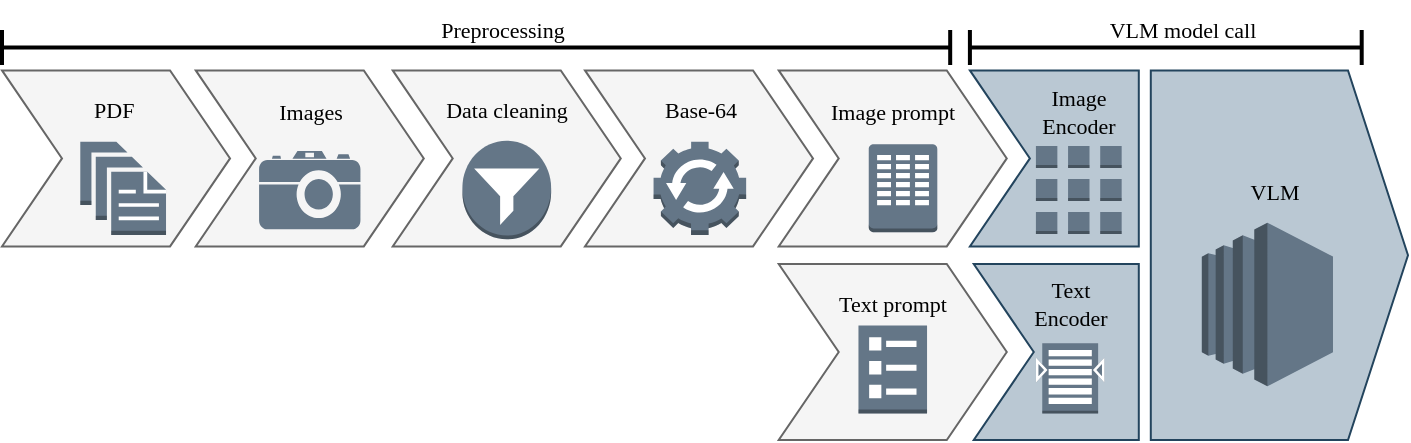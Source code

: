 <mxfile version="24.4.9" type="github">
  <diagram name="Seite-1" id="zDdVwDyc1Fwn5zu0NveK">
    <mxGraphModel dx="1224" dy="816" grid="1" gridSize="10" guides="1" tooltips="1" connect="1" arrows="1" fold="1" page="1" pageScale="1" pageWidth="827" pageHeight="1169" math="0" shadow="0">
      <root>
        <mxCell id="0" />
        <mxCell id="1" parent="0" />
        <mxCell id="O20LecAtxoyKpuHzmxib-49" value="" style="group;fontSize=11;" vertex="1" connectable="0" parent="1">
          <mxGeometry x="7" y="80" width="703" height="220" as="geometry" />
        </mxCell>
        <mxCell id="O20LecAtxoyKpuHzmxib-36" value="" style="html=1;shadow=0;dashed=0;align=center;verticalAlign=middle;shape=mxgraph.arrows2.arrow;dy=0;dx=30;notch=30;fontFamily=Lucida Console;fontSize=11;fillColor=#f5f5f5;fontColor=#333333;strokeColor=#666666;movable=1;resizable=1;rotatable=1;deletable=1;editable=1;locked=0;connectable=1;" vertex="1" parent="O20LecAtxoyKpuHzmxib-49">
          <mxGeometry x="388.365" y="132" width="114.023" height="88" as="geometry" />
        </mxCell>
        <mxCell id="O20LecAtxoyKpuHzmxib-35" value="" style="html=1;shadow=0;dashed=0;align=center;verticalAlign=middle;shape=mxgraph.arrows2.arrow;dy=0;dx=30;notch=30;fontFamily=Lucida Console;fontSize=11;fillColor=#f5f5f5;fontColor=#333333;strokeColor=#666666;movable=1;resizable=1;rotatable=1;deletable=1;editable=1;locked=0;connectable=1;" vertex="1" parent="O20LecAtxoyKpuHzmxib-49">
          <mxGeometry x="388.365" y="35.2" width="114.023" height="88" as="geometry" />
        </mxCell>
        <mxCell id="O20LecAtxoyKpuHzmxib-34" value="" style="html=1;shadow=0;dashed=0;align=center;verticalAlign=middle;shape=mxgraph.arrows2.arrow;dy=0;dx=30;notch=30;fontFamily=Lucida Console;fontSize=11;fillColor=#f5f5f5;fontColor=#333333;strokeColor=#666666;movable=1;resizable=1;rotatable=1;deletable=1;editable=1;locked=0;connectable=1;" vertex="1" parent="O20LecAtxoyKpuHzmxib-49">
          <mxGeometry x="291.488" y="35.2" width="114.023" height="88" as="geometry" />
        </mxCell>
        <mxCell id="O20LecAtxoyKpuHzmxib-33" value="" style="html=1;shadow=0;dashed=0;align=center;verticalAlign=middle;shape=mxgraph.arrows2.arrow;dy=0;dx=30;notch=30;fontFamily=Lucida Console;fontSize=11;fillColor=#f5f5f5;fontColor=#333333;strokeColor=#666666;movable=1;resizable=1;rotatable=1;deletable=1;editable=1;locked=0;connectable=1;" vertex="1" parent="O20LecAtxoyKpuHzmxib-49">
          <mxGeometry x="195.365" y="35.2" width="114.023" height="88" as="geometry" />
        </mxCell>
        <mxCell id="O20LecAtxoyKpuHzmxib-32" value="" style="html=1;shadow=0;dashed=0;align=center;verticalAlign=middle;shape=mxgraph.arrows2.arrow;dy=0;dx=30;notch=30;fontFamily=Lucida Console;fontSize=11;fillColor=#f5f5f5;fontColor=#333333;strokeColor=#666666;movable=1;resizable=1;rotatable=1;deletable=1;editable=1;locked=0;connectable=1;" vertex="1" parent="O20LecAtxoyKpuHzmxib-49">
          <mxGeometry x="96.877" y="35.2" width="114.023" height="88" as="geometry" />
        </mxCell>
        <mxCell id="O20LecAtxoyKpuHzmxib-6" value="" style="html=1;shadow=0;dashed=0;align=center;verticalAlign=middle;shape=mxgraph.arrows2.arrow;dy=0;dx=30;notch=30;fontFamily=Lucida Console;fontSize=11;fillColor=#f5f5f5;fontColor=#333333;strokeColor=#666666;movable=1;resizable=1;rotatable=1;deletable=1;editable=1;locked=0;connectable=1;" vertex="1" parent="O20LecAtxoyKpuHzmxib-49">
          <mxGeometry y="35.2" width="114.023" height="88" as="geometry" />
        </mxCell>
        <mxCell id="O20LecAtxoyKpuHzmxib-9" value="" style="outlineConnect=0;dashed=0;verticalLabelPosition=bottom;verticalAlign=top;align=center;html=1;shape=mxgraph.aws3.documents;fillColor=#647687;fontColor=#ffffff;strokeColor=#314354;fontFamily=Lucida Console;fontSize=11;movable=1;resizable=1;rotatable=1;deletable=1;editable=1;locked=0;connectable=1;" vertex="1" parent="O20LecAtxoyKpuHzmxib-49">
          <mxGeometry x="39.149" y="70.84" width="42.866" height="46.64" as="geometry" />
        </mxCell>
        <mxCell id="O20LecAtxoyKpuHzmxib-10" value="PDF&amp;nbsp;" style="text;html=1;align=center;verticalAlign=middle;resizable=1;points=[];autosize=1;strokeColor=none;fillColor=none;fontFamily=Lucida Console;fontSize=11;movable=1;rotatable=1;deletable=1;editable=1;locked=0;connectable=1;" vertex="1" parent="O20LecAtxoyKpuHzmxib-49">
          <mxGeometry x="32.009" y="40.04" width="50" height="30" as="geometry" />
        </mxCell>
        <mxCell id="O20LecAtxoyKpuHzmxib-11" value="" style="outlineConnect=0;dashed=0;verticalLabelPosition=bottom;verticalAlign=top;align=center;html=1;shape=mxgraph.aws3.filtering_rule;fillColor=#647687;fontColor=#ffffff;strokeColor=#314354;fontFamily=Lucida Console;fontSize=11;movable=1;resizable=1;rotatable=1;deletable=1;editable=1;locked=0;connectable=1;" vertex="1" parent="O20LecAtxoyKpuHzmxib-49">
          <mxGeometry x="230.198" y="70.4" width="44.366" height="49.28" as="geometry" />
        </mxCell>
        <mxCell id="O20LecAtxoyKpuHzmxib-15" value="" style="shape=mxgraph.signs.tech.camera_2;html=1;pointerEvents=1;fillColor=#647687;strokeColor=none;verticalLabelPosition=bottom;verticalAlign=top;align=center;sketch=0;fontColor=#ffffff;fontFamily=Lucida Console;fontSize=11;movable=1;resizable=1;rotatable=1;deletable=1;editable=1;locked=0;connectable=1;" vertex="1" parent="O20LecAtxoyKpuHzmxib-49">
          <mxGeometry x="128.546" y="75.46" width="50.685" height="39.16" as="geometry" />
        </mxCell>
        <mxCell id="O20LecAtxoyKpuHzmxib-17" value="Images" style="text;html=1;align=center;verticalAlign=middle;resizable=1;points=[];autosize=1;strokeColor=none;fillColor=none;fontFamily=Lucida Console;fontSize=11;movable=1;rotatable=1;deletable=1;editable=1;locked=0;connectable=1;" vertex="1" parent="O20LecAtxoyKpuHzmxib-49">
          <mxGeometry x="123.886" y="41.36" width="60" height="30" as="geometry" />
        </mxCell>
        <mxCell id="O20LecAtxoyKpuHzmxib-16" value="" style="outlineConnect=0;dashed=0;verticalLabelPosition=bottom;verticalAlign=top;align=center;html=1;shape=mxgraph.aws3.automation;fillColor=#647687;fontColor=#ffffff;strokeColor=#314354;fontFamily=Lucida Console;fontSize=11;movable=1;resizable=1;rotatable=1;deletable=1;editable=1;locked=0;connectable=1;" vertex="1" parent="O20LecAtxoyKpuHzmxib-49">
          <mxGeometry x="325.78" y="70.84" width="46.295" height="46.64" as="geometry" />
        </mxCell>
        <mxCell id="O20LecAtxoyKpuHzmxib-18" value="Base-64" style="text;html=1;align=center;verticalAlign=middle;resizable=1;points=[];autosize=1;strokeColor=none;fillColor=none;fontFamily=Lucida Console;fontSize=11;movable=1;rotatable=1;deletable=1;editable=1;locked=0;connectable=1;" vertex="1" parent="O20LecAtxoyKpuHzmxib-49">
          <mxGeometry x="318.932" y="40.04" width="60" height="30" as="geometry" />
        </mxCell>
        <mxCell id="O20LecAtxoyKpuHzmxib-20" value="Data cleaning" style="text;html=1;align=center;verticalAlign=middle;resizable=1;points=[];autosize=1;strokeColor=none;fillColor=none;fontFamily=Lucida Console;fontSize=11;movable=1;rotatable=1;deletable=1;editable=1;locked=0;connectable=1;" vertex="1" parent="O20LecAtxoyKpuHzmxib-49">
          <mxGeometry x="212.381" y="40.04" width="80" height="30" as="geometry" />
        </mxCell>
        <mxCell id="O20LecAtxoyKpuHzmxib-22" value="Image prompt" style="text;html=1;align=center;verticalAlign=middle;resizable=1;points=[];autosize=1;strokeColor=none;fillColor=none;fontFamily=Lucida Console;fontSize=11;movable=1;rotatable=1;deletable=1;editable=1;locked=0;connectable=1;" vertex="1" parent="O20LecAtxoyKpuHzmxib-49">
          <mxGeometry x="400.38" y="41.36" width="90" height="30" as="geometry" />
        </mxCell>
        <mxCell id="O20LecAtxoyKpuHzmxib-24" value="Text prompt" style="text;html=1;align=center;verticalAlign=middle;resizable=1;points=[];autosize=1;strokeColor=none;fillColor=none;fontFamily=Lucida Console;fontSize=11;movable=1;rotatable=1;deletable=1;editable=1;locked=0;connectable=1;" vertex="1" parent="O20LecAtxoyKpuHzmxib-49">
          <mxGeometry x="405.377" y="137.24" width="80" height="30" as="geometry" />
        </mxCell>
        <mxCell id="O20LecAtxoyKpuHzmxib-25" value="" style="outlineConnect=0;dashed=0;verticalLabelPosition=bottom;verticalAlign=top;align=center;html=1;shape=mxgraph.aws3.assignment_task;fillColor=#647687;fontColor=#ffffff;strokeColor=#314354;fontFamily=Lucida Console;fontSize=11;movable=1;resizable=1;rotatable=1;deletable=1;editable=1;locked=0;connectable=1;" vertex="1" parent="O20LecAtxoyKpuHzmxib-49">
          <mxGeometry x="433.374" y="72.16" width="34.293" height="44" as="geometry" />
        </mxCell>
        <mxCell id="O20LecAtxoyKpuHzmxib-27" value="" style="outlineConnect=0;dashed=0;verticalLabelPosition=bottom;verticalAlign=top;align=center;html=1;shape=mxgraph.aws3.requester;fillColor=#647687;fontColor=#ffffff;strokeColor=#314354;fontFamily=Lucida Console;fontSize=11;movable=1;resizable=1;rotatable=1;deletable=1;editable=1;locked=0;connectable=1;" vertex="1" parent="O20LecAtxoyKpuHzmxib-49">
          <mxGeometry x="428.23" y="162.8" width="34.293" height="44" as="geometry" />
        </mxCell>
        <mxCell id="O20LecAtxoyKpuHzmxib-28" value="" style="html=1;shadow=0;dashed=0;align=center;verticalAlign=middle;shape=mxgraph.arrows2.arrow;dy=0;dx=30;notch=0;fontFamily=Lucida Console;fontSize=11;fillColor=#bac8d3;strokeColor=#23445d;movable=1;resizable=1;rotatable=1;deletable=1;editable=1;locked=0;connectable=1;" vertex="1" parent="O20LecAtxoyKpuHzmxib-49">
          <mxGeometry x="574.402" y="35.2" width="128.598" height="184.8" as="geometry" />
        </mxCell>
        <mxCell id="O20LecAtxoyKpuHzmxib-30" value="VLM" style="text;html=1;align=center;verticalAlign=middle;resizable=1;points=[];autosize=1;strokeColor=none;fillColor=none;fontFamily=Lucida Console;fontSize=11;movable=1;rotatable=1;deletable=1;editable=1;locked=0;connectable=1;" vertex="1" parent="O20LecAtxoyKpuHzmxib-49">
          <mxGeometry x="611.267" y="81.4" width="50" height="30" as="geometry" />
        </mxCell>
        <mxCell id="O20LecAtxoyKpuHzmxib-31" value="" style="outlineConnect=0;dashed=0;verticalLabelPosition=bottom;verticalAlign=top;align=center;html=1;shape=mxgraph.aws3.ec2;fillColor=#647687;fontColor=#ffffff;strokeColor=#314354;fontFamily=Lucida Console;fontSize=11;movable=1;resizable=1;rotatable=1;deletable=1;editable=1;locked=0;connectable=1;" vertex="1" parent="O20LecAtxoyKpuHzmxib-49">
          <mxGeometry x="599.908" y="111.32" width="65.585" height="81.84" as="geometry" />
        </mxCell>
        <mxCell id="O20LecAtxoyKpuHzmxib-37" value="" style="html=1;shadow=0;dashed=0;align=center;verticalAlign=middle;shape=mxgraph.arrows2.arrow;dy=0;dx=0;notch=30;fontFamily=Lucida Console;fontSize=11;fillColor=#bac8d3;strokeColor=#23445d;movable=1;resizable=1;rotatable=1;deletable=1;editable=1;locked=0;connectable=1;" vertex="1" parent="O20LecAtxoyKpuHzmxib-49">
          <mxGeometry x="483.955" y="35.2" width="84.446" height="88" as="geometry" />
        </mxCell>
        <mxCell id="O20LecAtxoyKpuHzmxib-38" value="" style="html=1;shadow=0;dashed=0;align=center;verticalAlign=middle;shape=mxgraph.arrows2.arrow;dy=0;dx=0;notch=30;fontFamily=Lucida Console;fontSize=11;fillColor=#bac8d3;strokeColor=#23445d;movable=1;resizable=1;rotatable=1;deletable=1;editable=1;locked=0;connectable=1;" vertex="1" parent="O20LecAtxoyKpuHzmxib-49">
          <mxGeometry x="485.884" y="132" width="82.517" height="88" as="geometry" />
        </mxCell>
        <mxCell id="O20LecAtxoyKpuHzmxib-39" value="Image&lt;div style=&quot;font-size: 11px;&quot;&gt;Encoder&lt;/div&gt;" style="text;html=1;align=center;verticalAlign=middle;resizable=1;points=[];autosize=1;strokeColor=none;fillColor=none;fontFamily=Lucida Console;fontSize=11;movable=1;rotatable=1;deletable=1;editable=1;locked=0;connectable=1;" vertex="1" parent="O20LecAtxoyKpuHzmxib-49">
          <mxGeometry x="508.399" y="36.36" width="60" height="40" as="geometry" />
        </mxCell>
        <mxCell id="O20LecAtxoyKpuHzmxib-40" value="Text&lt;div style=&quot;font-size: 11px;&quot;&gt;Encoder&lt;/div&gt;" style="text;html=1;align=center;verticalAlign=middle;resizable=1;points=[];autosize=1;strokeColor=none;fillColor=none;fontFamily=Lucida Console;fontSize=11;movable=1;rotatable=1;deletable=1;editable=1;locked=0;connectable=1;" vertex="1" parent="O20LecAtxoyKpuHzmxib-49">
          <mxGeometry x="504.108" y="132.24" width="60" height="40" as="geometry" />
        </mxCell>
        <mxCell id="O20LecAtxoyKpuHzmxib-41" value="" style="outlineConnect=0;dashed=0;verticalLabelPosition=bottom;verticalAlign=top;align=center;html=1;shape=mxgraph.aws3.instances_2;fillColor=#647687;fontColor=#ffffff;strokeColor=#314354;fontSize=11;movable=1;resizable=1;rotatable=1;deletable=1;editable=1;locked=0;connectable=1;" vertex="1" parent="O20LecAtxoyKpuHzmxib-49">
          <mxGeometry x="516.962" y="73.04" width="42.866" height="44" as="geometry" />
        </mxCell>
        <mxCell id="O20LecAtxoyKpuHzmxib-43" value="" style="outlineConnect=0;dashed=0;verticalLabelPosition=bottom;verticalAlign=top;align=center;html=1;shape=mxgraph.aws3.search_documents;fillColor=#647687;fontColor=#ffffff;strokeColor=#314354;fontSize=11;movable=1;resizable=1;rotatable=1;deletable=1;editable=1;locked=0;connectable=1;" vertex="1" parent="O20LecAtxoyKpuHzmxib-49">
          <mxGeometry x="516.962" y="171.6" width="34.293" height="35.2" as="geometry" />
        </mxCell>
        <mxCell id="O20LecAtxoyKpuHzmxib-44" value="" style="shape=crossbar;whiteSpace=wrap;html=1;rounded=1;strokeWidth=2;fillColor=#647687;strokeColor=#000000;fontColor=#ffffff;fontSize=11;movable=1;resizable=1;rotatable=1;deletable=1;editable=1;locked=0;connectable=1;" vertex="1" parent="O20LecAtxoyKpuHzmxib-49">
          <mxGeometry y="14.96" width="474.096" height="17.6" as="geometry" />
        </mxCell>
        <mxCell id="O20LecAtxoyKpuHzmxib-46" value="Preprocessing" style="text;html=1;align=center;verticalAlign=middle;resizable=0;points=[];autosize=1;strokeColor=none;fillColor=none;fontFamily=Lucida Console;fontSize=11;" vertex="1" parent="O20LecAtxoyKpuHzmxib-49">
          <mxGeometry x="204.755" width="90" height="30" as="geometry" />
        </mxCell>
        <mxCell id="O20LecAtxoyKpuHzmxib-47" value="" style="shape=crossbar;whiteSpace=wrap;html=1;rounded=1;strokeWidth=2;fillColor=#647687;strokeColor=#000000;fontColor=#ffffff;fontSize=11;movable=1;resizable=1;rotatable=1;deletable=1;editable=1;locked=0;connectable=1;" vertex="1" parent="O20LecAtxoyKpuHzmxib-49">
          <mxGeometry x="483.955" y="14.96" width="195.897" height="17.6" as="geometry" />
        </mxCell>
        <mxCell id="O20LecAtxoyKpuHzmxib-48" value="VLM model call" style="text;html=1;align=center;verticalAlign=middle;resizable=0;points=[];autosize=1;strokeColor=none;fillColor=none;fontFamily=Lucida Console;fontSize=11;" vertex="1" parent="O20LecAtxoyKpuHzmxib-49">
          <mxGeometry x="540.465" width="100" height="30" as="geometry" />
        </mxCell>
      </root>
    </mxGraphModel>
  </diagram>
</mxfile>
